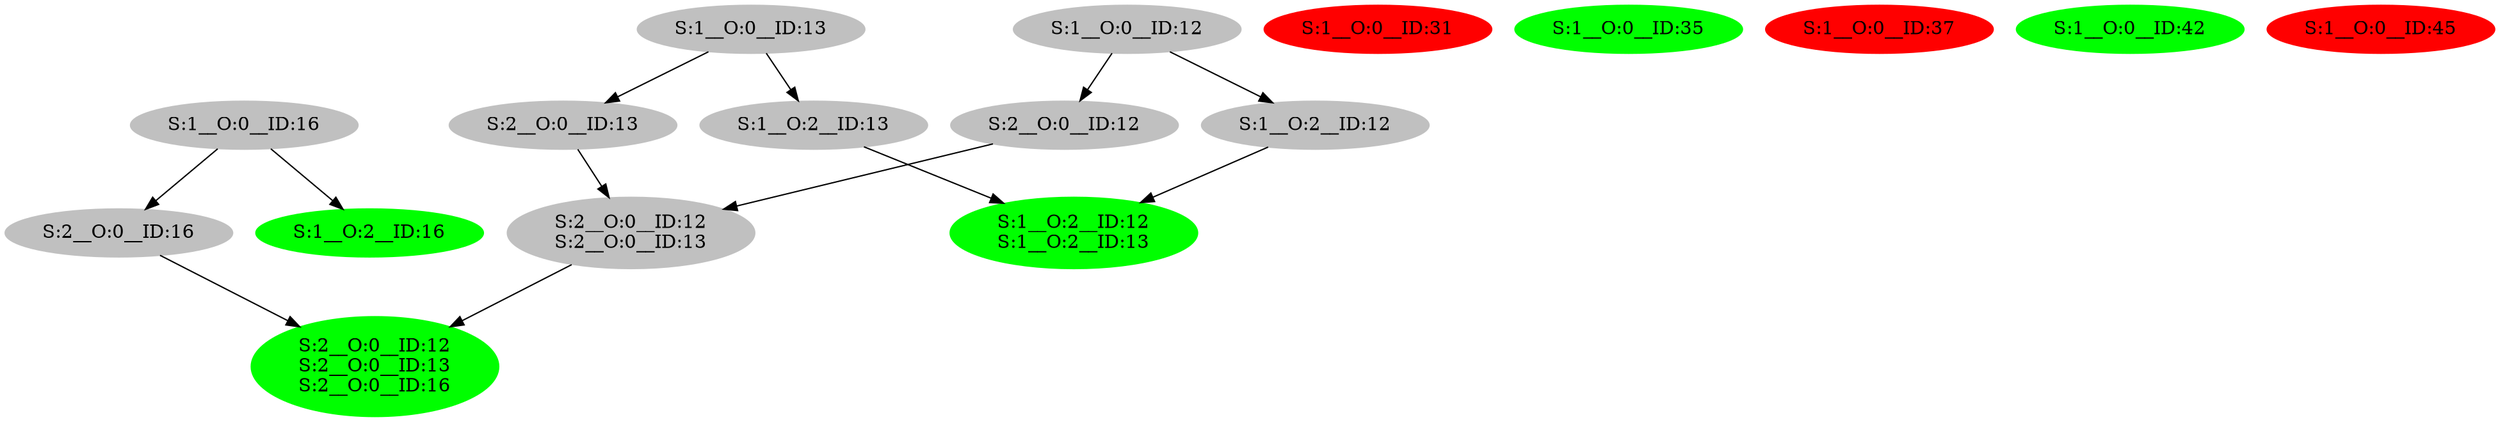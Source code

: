 strict digraph  {
0 [color=grey, label="S:1__O:0__ID:12", style=filled];
1 [color=grey, label="S:2__O:0__ID:12", style=filled];
2 [color=grey, label="S:2__O:0__ID:12
S:2__O:0__ID:13", style=filled];
3 [color=green, label="S:2__O:0__ID:12
S:2__O:0__ID:13
S:2__O:0__ID:16", style=filled];
4 [color=grey, label="S:1__O:2__ID:12", style=filled];
5 [color=green, label="S:1__O:2__ID:12
S:1__O:2__ID:13", style=filled];
6 [color=grey, label="S:1__O:0__ID:13", style=filled];
7 [color=grey, label="S:2__O:0__ID:13", style=filled];
8 [color=grey, label="S:1__O:2__ID:13", style=filled];
9 [color=grey, label="S:1__O:0__ID:16", style=filled];
10 [color=grey, label="S:2__O:0__ID:16", style=filled];
11 [color=green, label="S:1__O:2__ID:16", style=filled];
12 [color=red, label="S:1__O:0__ID:31", style=filled];
13 [color=green, label="S:1__O:0__ID:35", style=filled];
14 [color=red, label="S:1__O:0__ID:37", style=filled];
15 [color=green, label="S:1__O:0__ID:42", style=filled];
16 [color=red, label="S:1__O:0__ID:45", style=filled];
0 -> 1;
0 -> 4;
1 -> 2;
2 -> 3;
4 -> 5;
6 -> 7;
6 -> 8;
7 -> 2;
8 -> 5;
9 -> 10;
9 -> 11;
10 -> 3;
}
